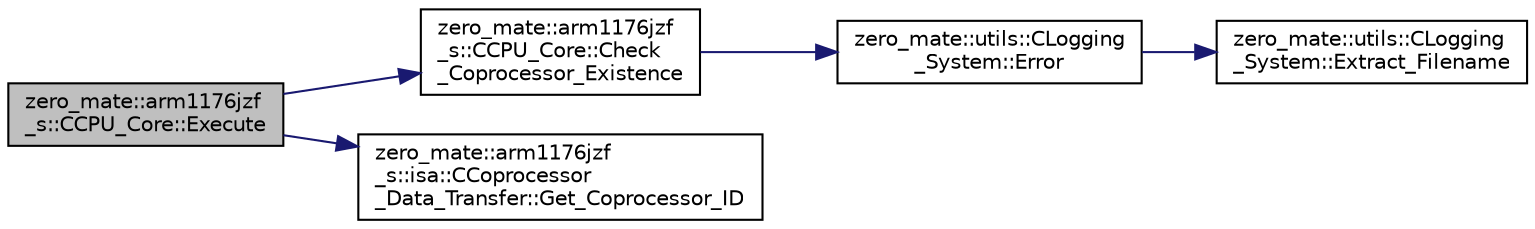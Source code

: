 digraph "zero_mate::arm1176jzf_s::CCPU_Core::Execute"
{
 // LATEX_PDF_SIZE
  bgcolor="transparent";
  edge [fontname="Helvetica",fontsize="10",labelfontname="Helvetica",labelfontsize="10"];
  node [fontname="Helvetica",fontsize="10",shape=record];
  rankdir="LR";
  Node1 [label="zero_mate::arm1176jzf\l_s::CCPU_Core::Execute",height=0.2,width=0.4,color="black", fillcolor="grey75", style="filled", fontcolor="black",tooltip="Executes a coprocessor data transfer instruction (coprocessor instruction (2))."];
  Node1 -> Node2 [color="midnightblue",fontsize="10",style="solid",fontname="Helvetica"];
  Node2 [label="zero_mate::arm1176jzf\l_s::CCPU_Core::Check\l_Coprocessor_Existence",height=0.2,width=0.4,color="black",URL="$classzero__mate_1_1arm1176jzf__s_1_1CCPU__Core.html#ad2c251aa49f9dc14f692a986ef3a090b",tooltip="Checks if a coprocessor of a given id is present of not."];
  Node2 -> Node3 [color="midnightblue",fontsize="10",style="solid",fontname="Helvetica"];
  Node3 [label="zero_mate::utils::CLogging\l_System::Error",height=0.2,width=0.4,color="black",URL="$classzero__mate_1_1utils_1_1CLogging__System.html#aba3c5c64cd12e058e6a288db2cd89a15",tooltip=" "];
  Node3 -> Node4 [color="midnightblue",fontsize="10",style="solid",fontname="Helvetica"];
  Node4 [label="zero_mate::utils::CLogging\l_System::Extract_Filename",height=0.2,width=0.4,color="black",URL="$classzero__mate_1_1utils_1_1CLogging__System.html#af3fd8f336b5853e954283d93f2c32edd",tooltip=" "];
  Node1 -> Node5 [color="midnightblue",fontsize="10",style="solid",fontname="Helvetica"];
  Node5 [label="zero_mate::arm1176jzf\l_s::isa::CCoprocessor\l_Data_Transfer::Get_Coprocessor_ID",height=0.2,width=0.4,color="black",URL="$classzero__mate_1_1arm1176jzf__s_1_1isa_1_1CCoprocessor__Data__Transfer.html#a718cf4750e2ddb87d464d70e05f762da",tooltip=" "];
}
